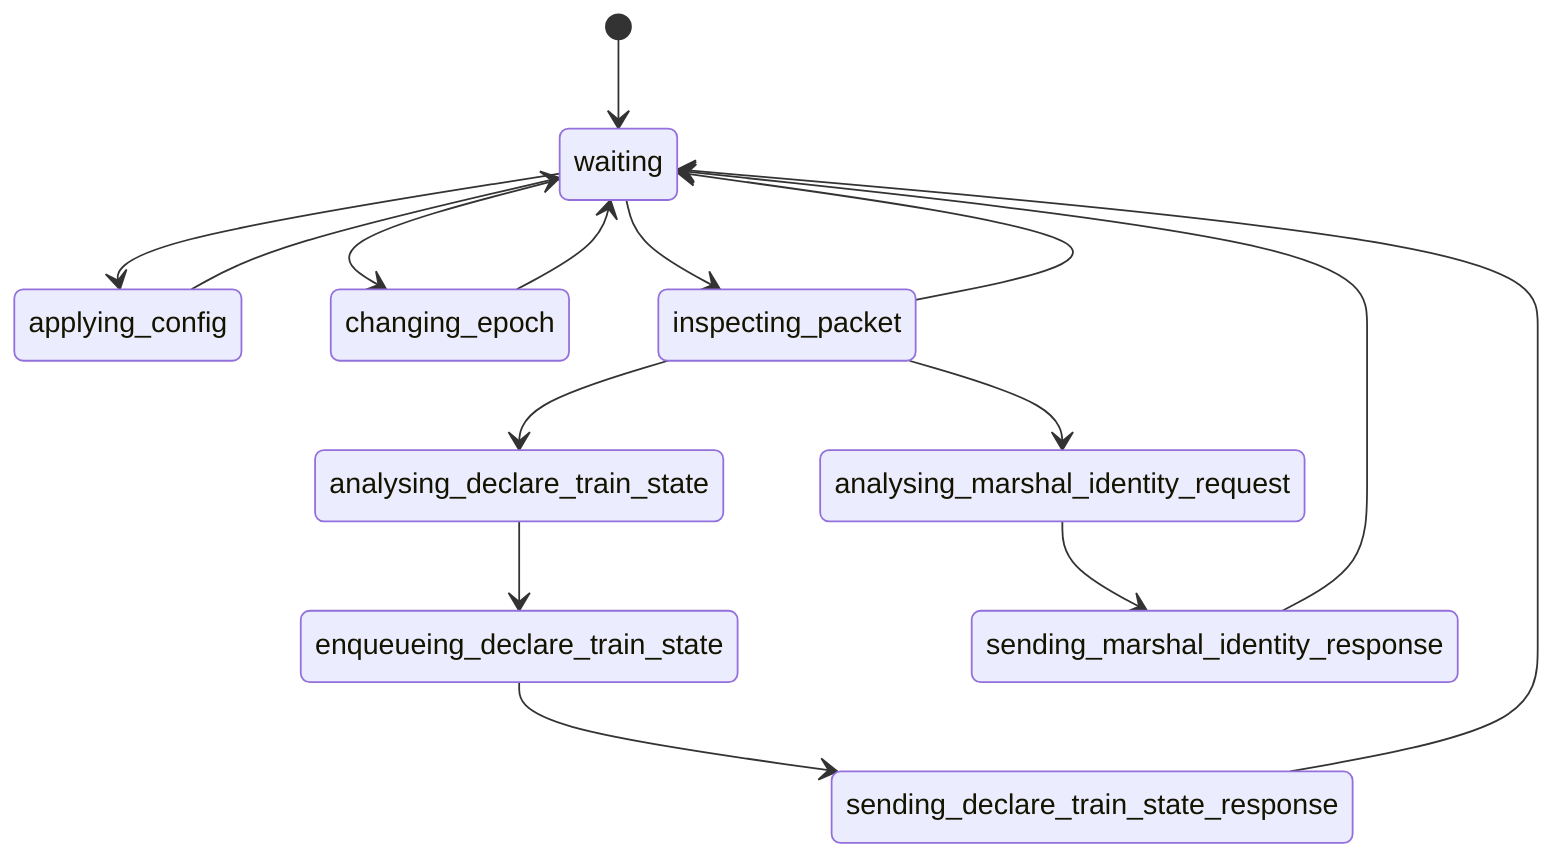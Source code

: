 stateDiagram
  [*] --> waiting
  analysing_declare_train_state
  analysing_declare_train_state --> enqueueing_declare_train_state
  analysing_marshal_identity_request
  analysing_marshal_identity_request --> sending_marshal_identity_response
  applying_config
  applying_config --> waiting
  changing_epoch
  changing_epoch --> waiting
  enqueueing_declare_train_state
  enqueueing_declare_train_state --> sending_declare_train_state_response
  inspecting_packet
  inspecting_packet --> analysing_declare_train_state
  inspecting_packet --> analysing_marshal_identity_request
  inspecting_packet --> waiting
  sending_declare_train_state_response
  sending_declare_train_state_response --> waiting
  sending_marshal_identity_response
  sending_marshal_identity_response --> waiting
  waiting
  waiting --> applying_config
  waiting --> changing_epoch
  waiting --> inspecting_packet